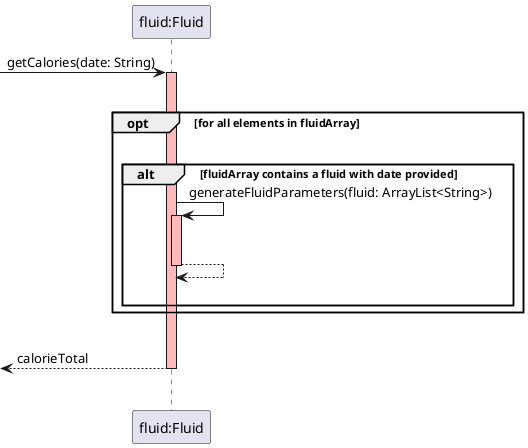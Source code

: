 @startuml
'https://plantuml.com/sequence-diagram

participant "fluid:Fluid"
->"fluid:Fluid" : getCalories(date: String)
activate "fluid:Fluid" #FFBBBB
|||
opt for all elements in fluidArray
|||
alt fluidArray contains a fluid with date provided
"fluid:Fluid"->"fluid:Fluid" : generateFluidParameters(fluid: ArrayList<String>)
    activate "fluid:Fluid" #FFBBBB
    |||
    return
    |||
    end
    end
    |||
    return calorieTotal
    deactivate "fluid:Fluid"
    |||
@enduml